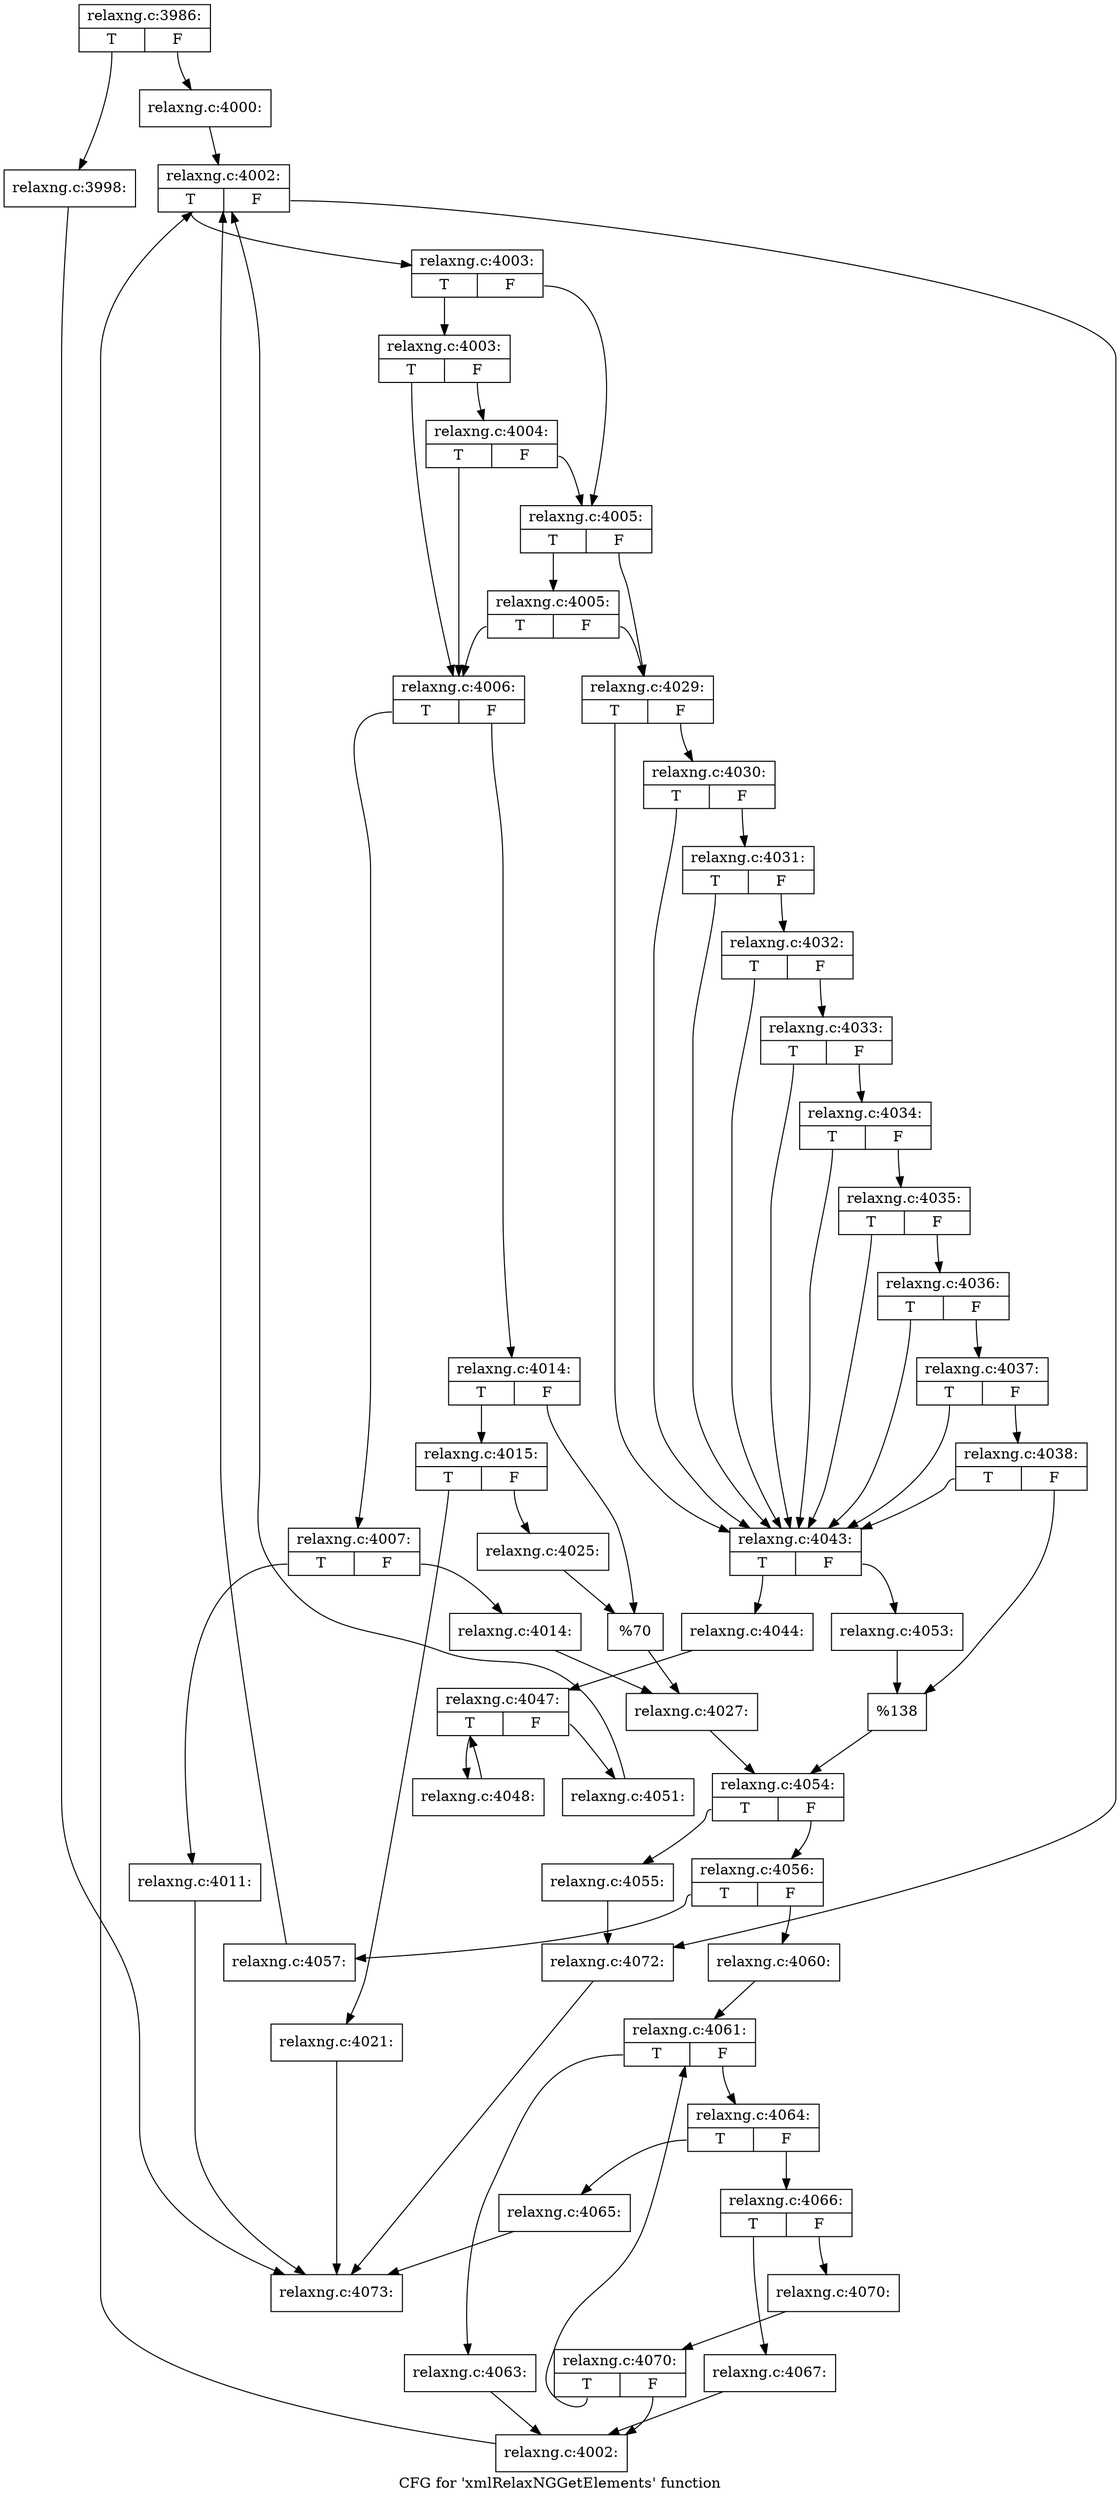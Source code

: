 digraph "CFG for 'xmlRelaxNGGetElements' function" {
	label="CFG for 'xmlRelaxNGGetElements' function";

	Node0x3dd5050 [shape=record,label="{relaxng.c:3986:|{<s0>T|<s1>F}}"];
	Node0x3dd5050:s0 -> Node0x3de3290;
	Node0x3dd5050:s1 -> Node0x3de32e0;
	Node0x3de3290 [shape=record,label="{relaxng.c:3998:}"];
	Node0x3de3290 -> Node0x3de1600;
	Node0x3de32e0 [shape=record,label="{relaxng.c:4000:}"];
	Node0x3de32e0 -> Node0x3de3a80;
	Node0x3de3a80 [shape=record,label="{relaxng.c:4002:|{<s0>T|<s1>F}}"];
	Node0x3de3a80:s0 -> Node0x3de3e70;
	Node0x3de3a80:s1 -> Node0x3de3ca0;
	Node0x3de3e70 [shape=record,label="{relaxng.c:4003:|{<s0>T|<s1>F}}"];
	Node0x3de3e70:s0 -> Node0x3de41a0;
	Node0x3de3e70:s1 -> Node0x3de4120;
	Node0x3de41a0 [shape=record,label="{relaxng.c:4003:|{<s0>T|<s1>F}}"];
	Node0x3de41a0:s0 -> Node0x3de4030;
	Node0x3de41a0:s1 -> Node0x3de43a0;
	Node0x3de43a0 [shape=record,label="{relaxng.c:4004:|{<s0>T|<s1>F}}"];
	Node0x3de43a0:s0 -> Node0x3de4030;
	Node0x3de43a0:s1 -> Node0x3de4120;
	Node0x3de4120 [shape=record,label="{relaxng.c:4005:|{<s0>T|<s1>F}}"];
	Node0x3de4120:s0 -> Node0x3de4a80;
	Node0x3de4120:s1 -> Node0x3de40d0;
	Node0x3de4a80 [shape=record,label="{relaxng.c:4005:|{<s0>T|<s1>F}}"];
	Node0x3de4a80:s0 -> Node0x3de4030;
	Node0x3de4a80:s1 -> Node0x3de40d0;
	Node0x3de4030 [shape=record,label="{relaxng.c:4006:|{<s0>T|<s1>F}}"];
	Node0x3de4030:s0 -> Node0x3de50e0;
	Node0x3de4030:s1 -> Node0x3de5180;
	Node0x3de50e0 [shape=record,label="{relaxng.c:4007:|{<s0>T|<s1>F}}"];
	Node0x3de50e0:s0 -> Node0x3de5b60;
	Node0x3de50e0:s1 -> Node0x3de5bb0;
	Node0x3de5b60 [shape=record,label="{relaxng.c:4011:}"];
	Node0x3de5b60 -> Node0x3de1600;
	Node0x3de5bb0 [shape=record,label="{relaxng.c:4014:}"];
	Node0x3de5bb0 -> Node0x3de5130;
	Node0x3de5180 [shape=record,label="{relaxng.c:4014:|{<s0>T|<s1>F}}"];
	Node0x3de5180:s0 -> Node0x3de64d0;
	Node0x3de5180:s1 -> Node0x3de6520;
	Node0x3de64d0 [shape=record,label="{relaxng.c:4015:|{<s0>T|<s1>F}}"];
	Node0x3de64d0:s0 -> Node0x3de73e0;
	Node0x3de64d0:s1 -> Node0x3de7430;
	Node0x3de73e0 [shape=record,label="{relaxng.c:4021:}"];
	Node0x3de73e0 -> Node0x3de1600;
	Node0x3de7430 [shape=record,label="{relaxng.c:4025:}"];
	Node0x3de7430 -> Node0x3de6520;
	Node0x3de6520 [shape=record,label="{%70}"];
	Node0x3de6520 -> Node0x3de5130;
	Node0x3de5130 [shape=record,label="{relaxng.c:4027:}"];
	Node0x3de5130 -> Node0x3de4080;
	Node0x3de40d0 [shape=record,label="{relaxng.c:4029:|{<s0>T|<s1>F}}"];
	Node0x3de40d0:s0 -> Node0x3de8820;
	Node0x3de40d0:s1 -> Node0x3de8cc0;
	Node0x3de8cc0 [shape=record,label="{relaxng.c:4030:|{<s0>T|<s1>F}}"];
	Node0x3de8cc0:s0 -> Node0x3de8820;
	Node0x3de8cc0:s1 -> Node0x3de8c40;
	Node0x3de8c40 [shape=record,label="{relaxng.c:4031:|{<s0>T|<s1>F}}"];
	Node0x3de8c40:s0 -> Node0x3de8820;
	Node0x3de8c40:s1 -> Node0x3de8bc0;
	Node0x3de8bc0 [shape=record,label="{relaxng.c:4032:|{<s0>T|<s1>F}}"];
	Node0x3de8bc0:s0 -> Node0x3de8820;
	Node0x3de8bc0:s1 -> Node0x3de8b40;
	Node0x3de8b40 [shape=record,label="{relaxng.c:4033:|{<s0>T|<s1>F}}"];
	Node0x3de8b40:s0 -> Node0x3de8820;
	Node0x3de8b40:s1 -> Node0x3de8ac0;
	Node0x3de8ac0 [shape=record,label="{relaxng.c:4034:|{<s0>T|<s1>F}}"];
	Node0x3de8ac0:s0 -> Node0x3de8820;
	Node0x3de8ac0:s1 -> Node0x3de8a40;
	Node0x3de8a40 [shape=record,label="{relaxng.c:4035:|{<s0>T|<s1>F}}"];
	Node0x3de8a40:s0 -> Node0x3de8820;
	Node0x3de8a40:s1 -> Node0x3de89c0;
	Node0x3de89c0 [shape=record,label="{relaxng.c:4036:|{<s0>T|<s1>F}}"];
	Node0x3de89c0:s0 -> Node0x3de8820;
	Node0x3de89c0:s1 -> Node0x3de8940;
	Node0x3de8940 [shape=record,label="{relaxng.c:4037:|{<s0>T|<s1>F}}"];
	Node0x3de8940:s0 -> Node0x3de8820;
	Node0x3de8940:s1 -> Node0x3de88c0;
	Node0x3de88c0 [shape=record,label="{relaxng.c:4038:|{<s0>T|<s1>F}}"];
	Node0x3de88c0:s0 -> Node0x3de8820;
	Node0x3de88c0:s1 -> Node0x3de8870;
	Node0x3de8820 [shape=record,label="{relaxng.c:4043:|{<s0>T|<s1>F}}"];
	Node0x3de8820:s0 -> Node0x3deae90;
	Node0x3de8820:s1 -> Node0x3deaee0;
	Node0x3deae90 [shape=record,label="{relaxng.c:4044:}"];
	Node0x3deae90 -> Node0x3deb820;
	Node0x3deb820 [shape=record,label="{relaxng.c:4047:|{<s0>T|<s1>F}}"];
	Node0x3deb820:s0 -> Node0x3debc10;
	Node0x3deb820:s1 -> Node0x3deba40;
	Node0x3debc10 [shape=record,label="{relaxng.c:4048:}"];
	Node0x3debc10 -> Node0x3deb820;
	Node0x3deba40 [shape=record,label="{relaxng.c:4051:}"];
	Node0x3deba40 -> Node0x3de3a80;
	Node0x3deaee0 [shape=record,label="{relaxng.c:4053:}"];
	Node0x3deaee0 -> Node0x3de8870;
	Node0x3de8870 [shape=record,label="{%138}"];
	Node0x3de8870 -> Node0x3de4080;
	Node0x3de4080 [shape=record,label="{relaxng.c:4054:|{<s0>T|<s1>F}}"];
	Node0x3de4080:s0 -> Node0x3dec5c0;
	Node0x3de4080:s1 -> Node0x3dec610;
	Node0x3dec5c0 [shape=record,label="{relaxng.c:4055:}"];
	Node0x3dec5c0 -> Node0x3de3ca0;
	Node0x3dec610 [shape=record,label="{relaxng.c:4056:|{<s0>T|<s1>F}}"];
	Node0x3dec610:s0 -> Node0x3deca20;
	Node0x3dec610:s1 -> Node0x3deca70;
	Node0x3deca20 [shape=record,label="{relaxng.c:4057:}"];
	Node0x3deca20 -> Node0x3de3a80;
	Node0x3deca70 [shape=record,label="{relaxng.c:4060:}"];
	Node0x3deca70 -> Node0x3ded2f0;
	Node0x3ded2f0 [shape=record,label="{relaxng.c:4061:|{<s0>T|<s1>F}}"];
	Node0x3ded2f0:s0 -> Node0x3ded840;
	Node0x3ded2f0:s1 -> Node0x3ded890;
	Node0x3ded840 [shape=record,label="{relaxng.c:4063:}"];
	Node0x3ded840 -> Node0x3ded250;
	Node0x3ded890 [shape=record,label="{relaxng.c:4064:|{<s0>T|<s1>F}}"];
	Node0x3ded890:s0 -> Node0x3dedbc0;
	Node0x3ded890:s1 -> Node0x3dedc10;
	Node0x3dedbc0 [shape=record,label="{relaxng.c:4065:}"];
	Node0x3dedbc0 -> Node0x3de1600;
	Node0x3dedc10 [shape=record,label="{relaxng.c:4066:|{<s0>T|<s1>F}}"];
	Node0x3dedc10:s0 -> Node0x3dee160;
	Node0x3dedc10:s1 -> Node0x3dee1b0;
	Node0x3dee160 [shape=record,label="{relaxng.c:4067:}"];
	Node0x3dee160 -> Node0x3ded250;
	Node0x3dee1b0 [shape=record,label="{relaxng.c:4070:}"];
	Node0x3dee1b0 -> Node0x3ded2a0;
	Node0x3ded2a0 [shape=record,label="{relaxng.c:4070:|{<s0>T|<s1>F}}"];
	Node0x3ded2a0:s0 -> Node0x3ded2f0;
	Node0x3ded2a0:s1 -> Node0x3ded250;
	Node0x3ded250 [shape=record,label="{relaxng.c:4002:}"];
	Node0x3ded250 -> Node0x3de3a80;
	Node0x3de3ca0 [shape=record,label="{relaxng.c:4072:}"];
	Node0x3de3ca0 -> Node0x3de1600;
	Node0x3de1600 [shape=record,label="{relaxng.c:4073:}"];
}
